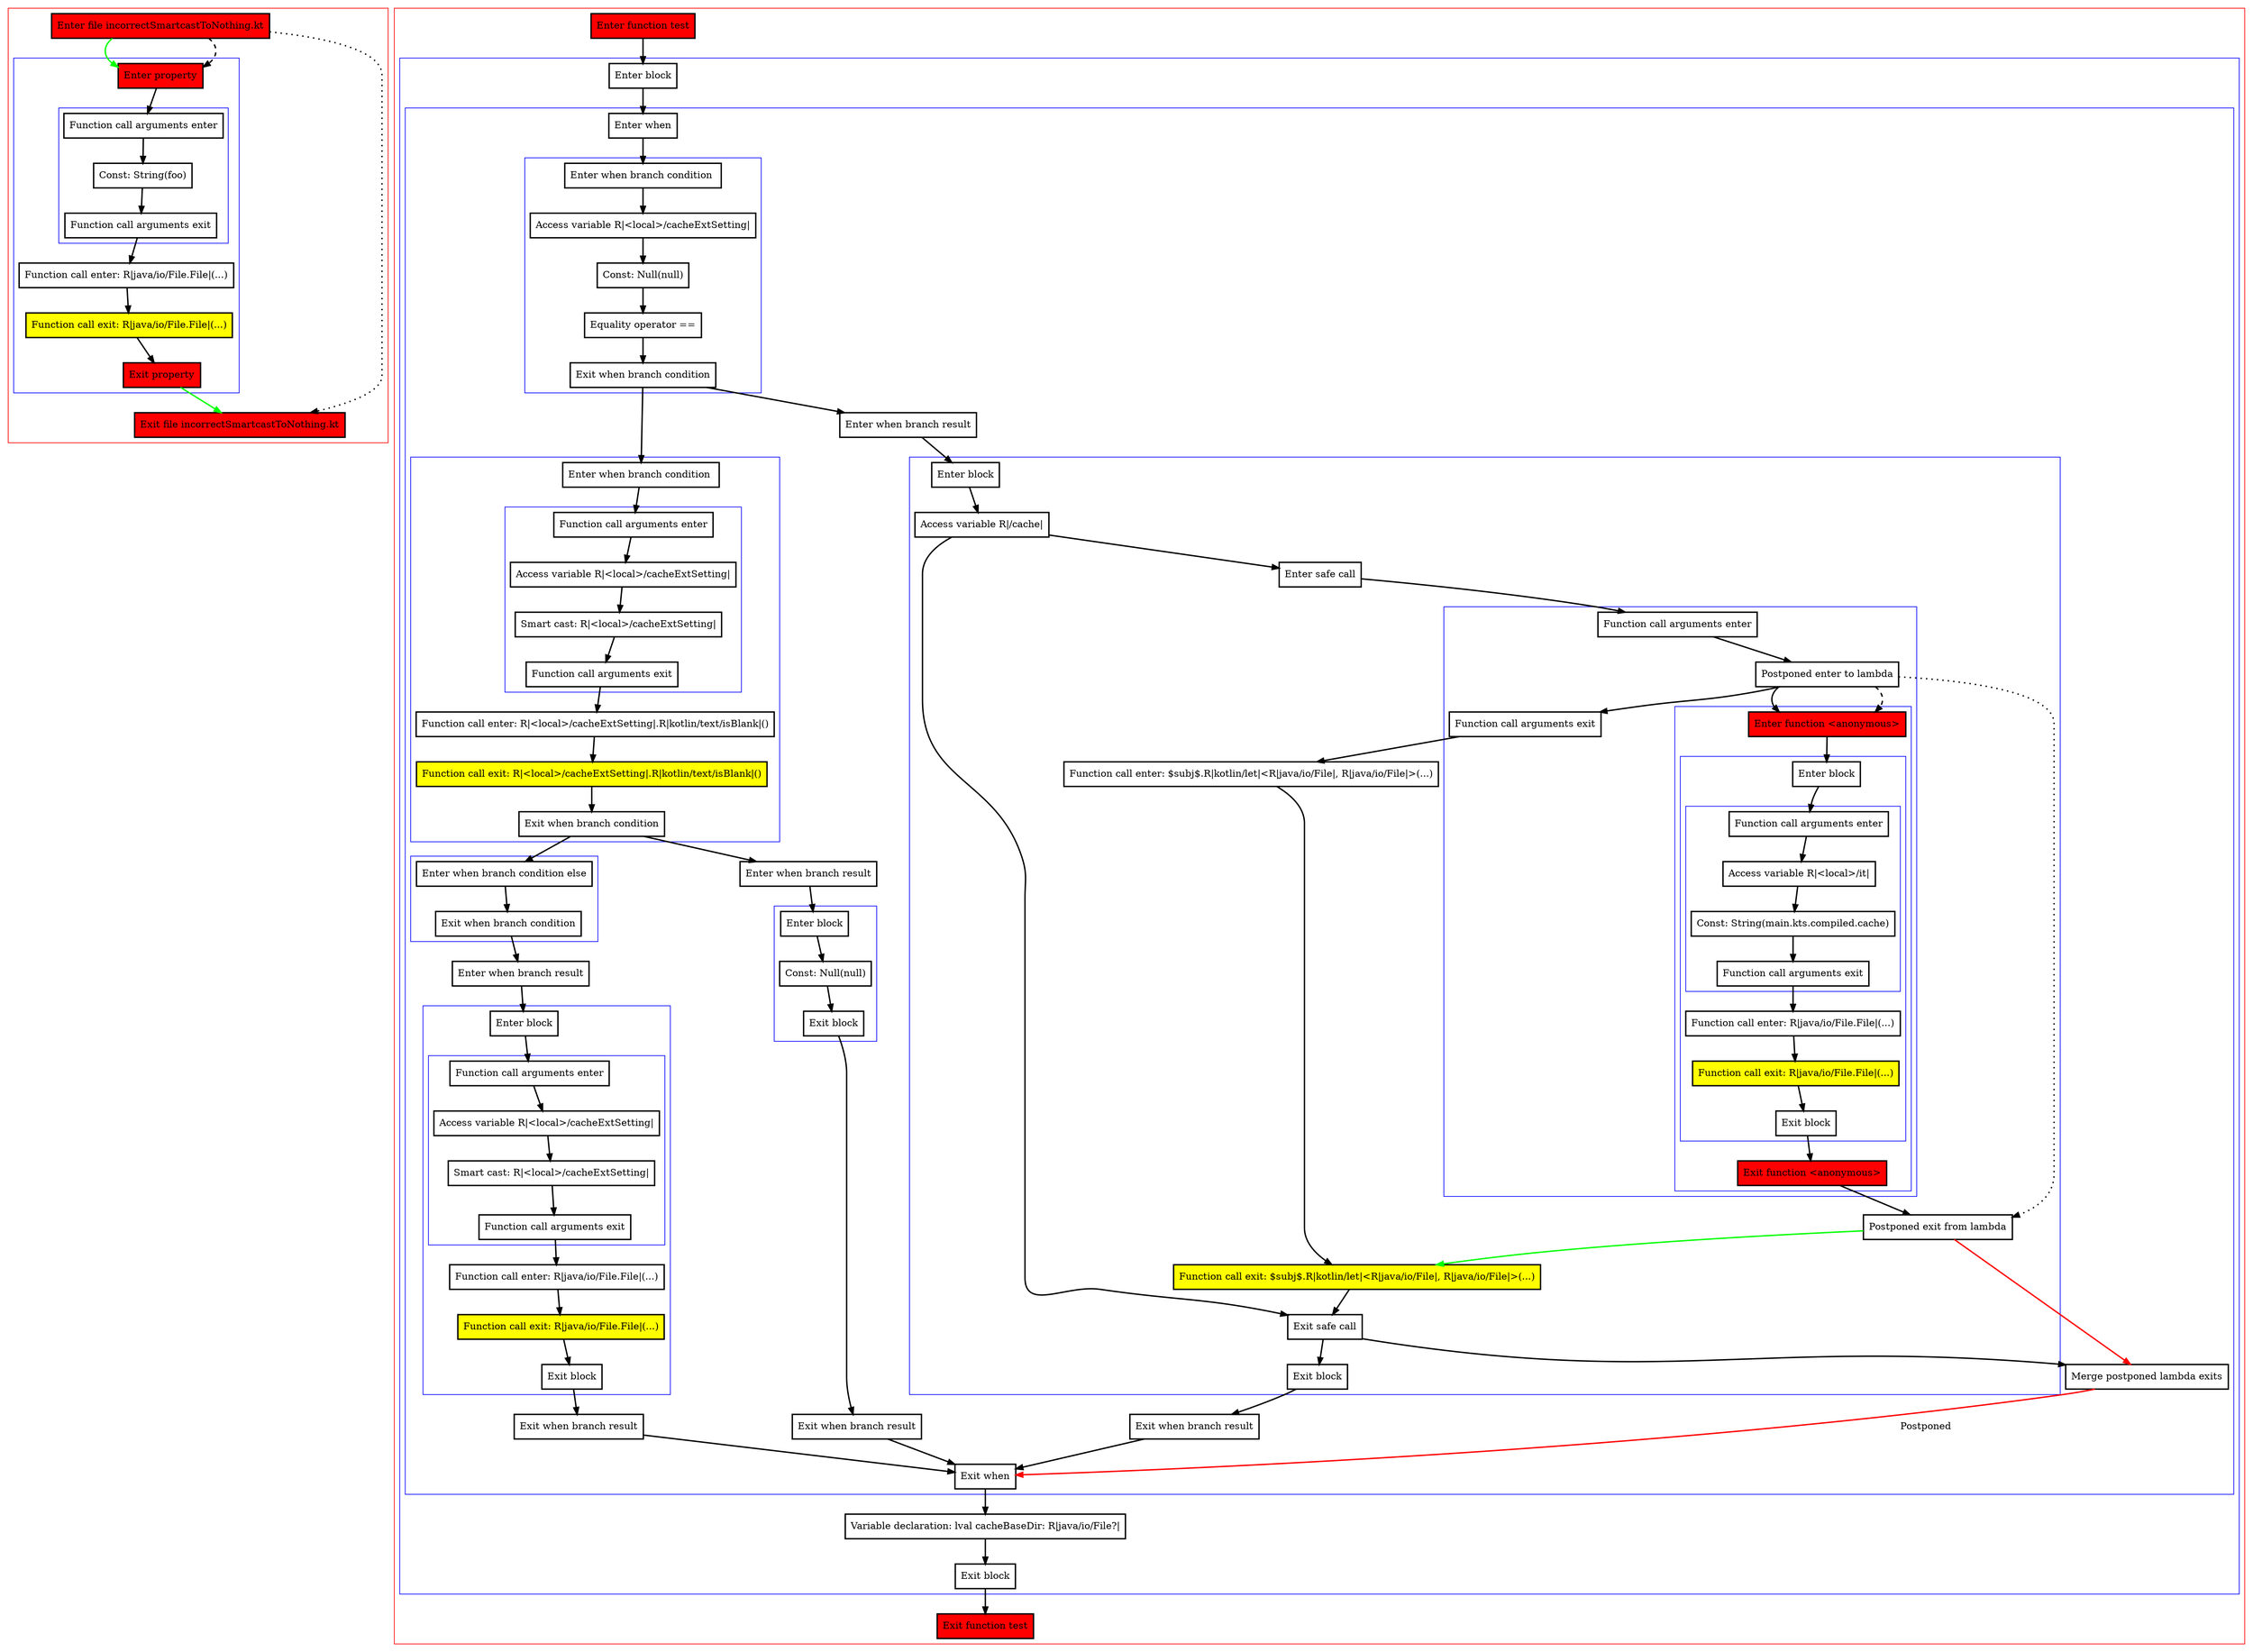 digraph incorrectSmartcastToNothing_kt {
    graph [nodesep=3]
    node [shape=box penwidth=2]
    edge [penwidth=2]

    subgraph cluster_0 {
        color=red
        0 [label="Enter file incorrectSmartcastToNothing.kt" style="filled" fillcolor=red];
        subgraph cluster_1 {
            color=blue
            1 [label="Enter property" style="filled" fillcolor=red];
            subgraph cluster_2 {
                color=blue
                2 [label="Function call arguments enter"];
                3 [label="Const: String(foo)"];
                4 [label="Function call arguments exit"];
            }
            5 [label="Function call enter: R|java/io/File.File|(...)"];
            6 [label="Function call exit: R|java/io/File.File|(...)" style="filled" fillcolor=yellow];
            7 [label="Exit property" style="filled" fillcolor=red];
        }
        8 [label="Exit file incorrectSmartcastToNothing.kt" style="filled" fillcolor=red];
    }
    0 -> {1} [color=green];
    0 -> {8} [style=dotted];
    0 -> {1} [style=dashed];
    1 -> {2};
    2 -> {3};
    3 -> {4};
    4 -> {5};
    5 -> {6};
    6 -> {7};
    7 -> {8} [color=green];

    subgraph cluster_3 {
        color=red
        9 [label="Enter function test" style="filled" fillcolor=red];
        subgraph cluster_4 {
            color=blue
            10 [label="Enter block"];
            subgraph cluster_5 {
                color=blue
                11 [label="Enter when"];
                subgraph cluster_6 {
                    color=blue
                    12 [label="Enter when branch condition "];
                    13 [label="Access variable R|<local>/cacheExtSetting|"];
                    14 [label="Const: Null(null)"];
                    15 [label="Equality operator =="];
                    16 [label="Exit when branch condition"];
                }
                subgraph cluster_7 {
                    color=blue
                    17 [label="Enter when branch condition "];
                    subgraph cluster_8 {
                        color=blue
                        18 [label="Function call arguments enter"];
                        19 [label="Access variable R|<local>/cacheExtSetting|"];
                        20 [label="Smart cast: R|<local>/cacheExtSetting|"];
                        21 [label="Function call arguments exit"];
                    }
                    22 [label="Function call enter: R|<local>/cacheExtSetting|.R|kotlin/text/isBlank|()"];
                    23 [label="Function call exit: R|<local>/cacheExtSetting|.R|kotlin/text/isBlank|()" style="filled" fillcolor=yellow];
                    24 [label="Exit when branch condition"];
                }
                subgraph cluster_9 {
                    color=blue
                    25 [label="Enter when branch condition else"];
                    26 [label="Exit when branch condition"];
                }
                27 [label="Enter when branch result"];
                subgraph cluster_10 {
                    color=blue
                    28 [label="Enter block"];
                    subgraph cluster_11 {
                        color=blue
                        29 [label="Function call arguments enter"];
                        30 [label="Access variable R|<local>/cacheExtSetting|"];
                        31 [label="Smart cast: R|<local>/cacheExtSetting|"];
                        32 [label="Function call arguments exit"];
                    }
                    33 [label="Function call enter: R|java/io/File.File|(...)"];
                    34 [label="Function call exit: R|java/io/File.File|(...)" style="filled" fillcolor=yellow];
                    35 [label="Exit block"];
                }
                36 [label="Exit when branch result"];
                37 [label="Enter when branch result"];
                subgraph cluster_12 {
                    color=blue
                    38 [label="Enter block"];
                    39 [label="Const: Null(null)"];
                    40 [label="Exit block"];
                }
                41 [label="Exit when branch result"];
                42 [label="Enter when branch result"];
                subgraph cluster_13 {
                    color=blue
                    43 [label="Enter block"];
                    44 [label="Access variable R|/cache|"];
                    45 [label="Enter safe call"];
                    subgraph cluster_14 {
                        color=blue
                        46 [label="Function call arguments enter"];
                        47 [label="Postponed enter to lambda"];
                        subgraph cluster_15 {
                            color=blue
                            48 [label="Enter function <anonymous>" style="filled" fillcolor=red];
                            subgraph cluster_16 {
                                color=blue
                                49 [label="Enter block"];
                                subgraph cluster_17 {
                                    color=blue
                                    50 [label="Function call arguments enter"];
                                    51 [label="Access variable R|<local>/it|"];
                                    52 [label="Const: String(main.kts.compiled.cache)"];
                                    53 [label="Function call arguments exit"];
                                }
                                54 [label="Function call enter: R|java/io/File.File|(...)"];
                                55 [label="Function call exit: R|java/io/File.File|(...)" style="filled" fillcolor=yellow];
                                56 [label="Exit block"];
                            }
                            57 [label="Exit function <anonymous>" style="filled" fillcolor=red];
                        }
                        58 [label="Function call arguments exit"];
                    }
                    59 [label="Function call enter: $subj$.R|kotlin/let|<R|java/io/File|, R|java/io/File|>(...)"];
                    60 [label="Postponed exit from lambda"];
                    61 [label="Function call exit: $subj$.R|kotlin/let|<R|java/io/File|, R|java/io/File|>(...)" style="filled" fillcolor=yellow];
                    62 [label="Exit safe call"];
                    63 [label="Exit block"];
                }
                64 [label="Exit when branch result"];
                65 [label="Merge postponed lambda exits"];
                66 [label="Exit when"];
            }
            67 [label="Variable declaration: lval cacheBaseDir: R|java/io/File?|"];
            68 [label="Exit block"];
        }
        69 [label="Exit function test" style="filled" fillcolor=red];
    }
    9 -> {10};
    10 -> {11};
    11 -> {12};
    12 -> {13};
    13 -> {14};
    14 -> {15};
    15 -> {16};
    16 -> {17 42};
    17 -> {18};
    18 -> {19};
    19 -> {20};
    20 -> {21};
    21 -> {22};
    22 -> {23};
    23 -> {24};
    24 -> {25 37};
    25 -> {26};
    26 -> {27};
    27 -> {28};
    28 -> {29};
    29 -> {30};
    30 -> {31};
    31 -> {32};
    32 -> {33};
    33 -> {34};
    34 -> {35};
    35 -> {36};
    36 -> {66};
    37 -> {38};
    38 -> {39};
    39 -> {40};
    40 -> {41};
    41 -> {66};
    42 -> {43};
    43 -> {44};
    44 -> {45 62};
    45 -> {46};
    46 -> {47};
    47 -> {48 58};
    47 -> {60} [style=dotted];
    47 -> {48} [style=dashed];
    48 -> {49};
    49 -> {50};
    50 -> {51};
    51 -> {52};
    52 -> {53};
    53 -> {54};
    54 -> {55};
    55 -> {56};
    56 -> {57};
    57 -> {60};
    58 -> {59};
    59 -> {61};
    60 -> {61} [color=green];
    60 -> {65} [color=red];
    61 -> {62};
    62 -> {63 65};
    63 -> {64};
    64 -> {66};
    65 -> {66} [color=red label="Postponed"];
    66 -> {67};
    67 -> {68};
    68 -> {69};

}
